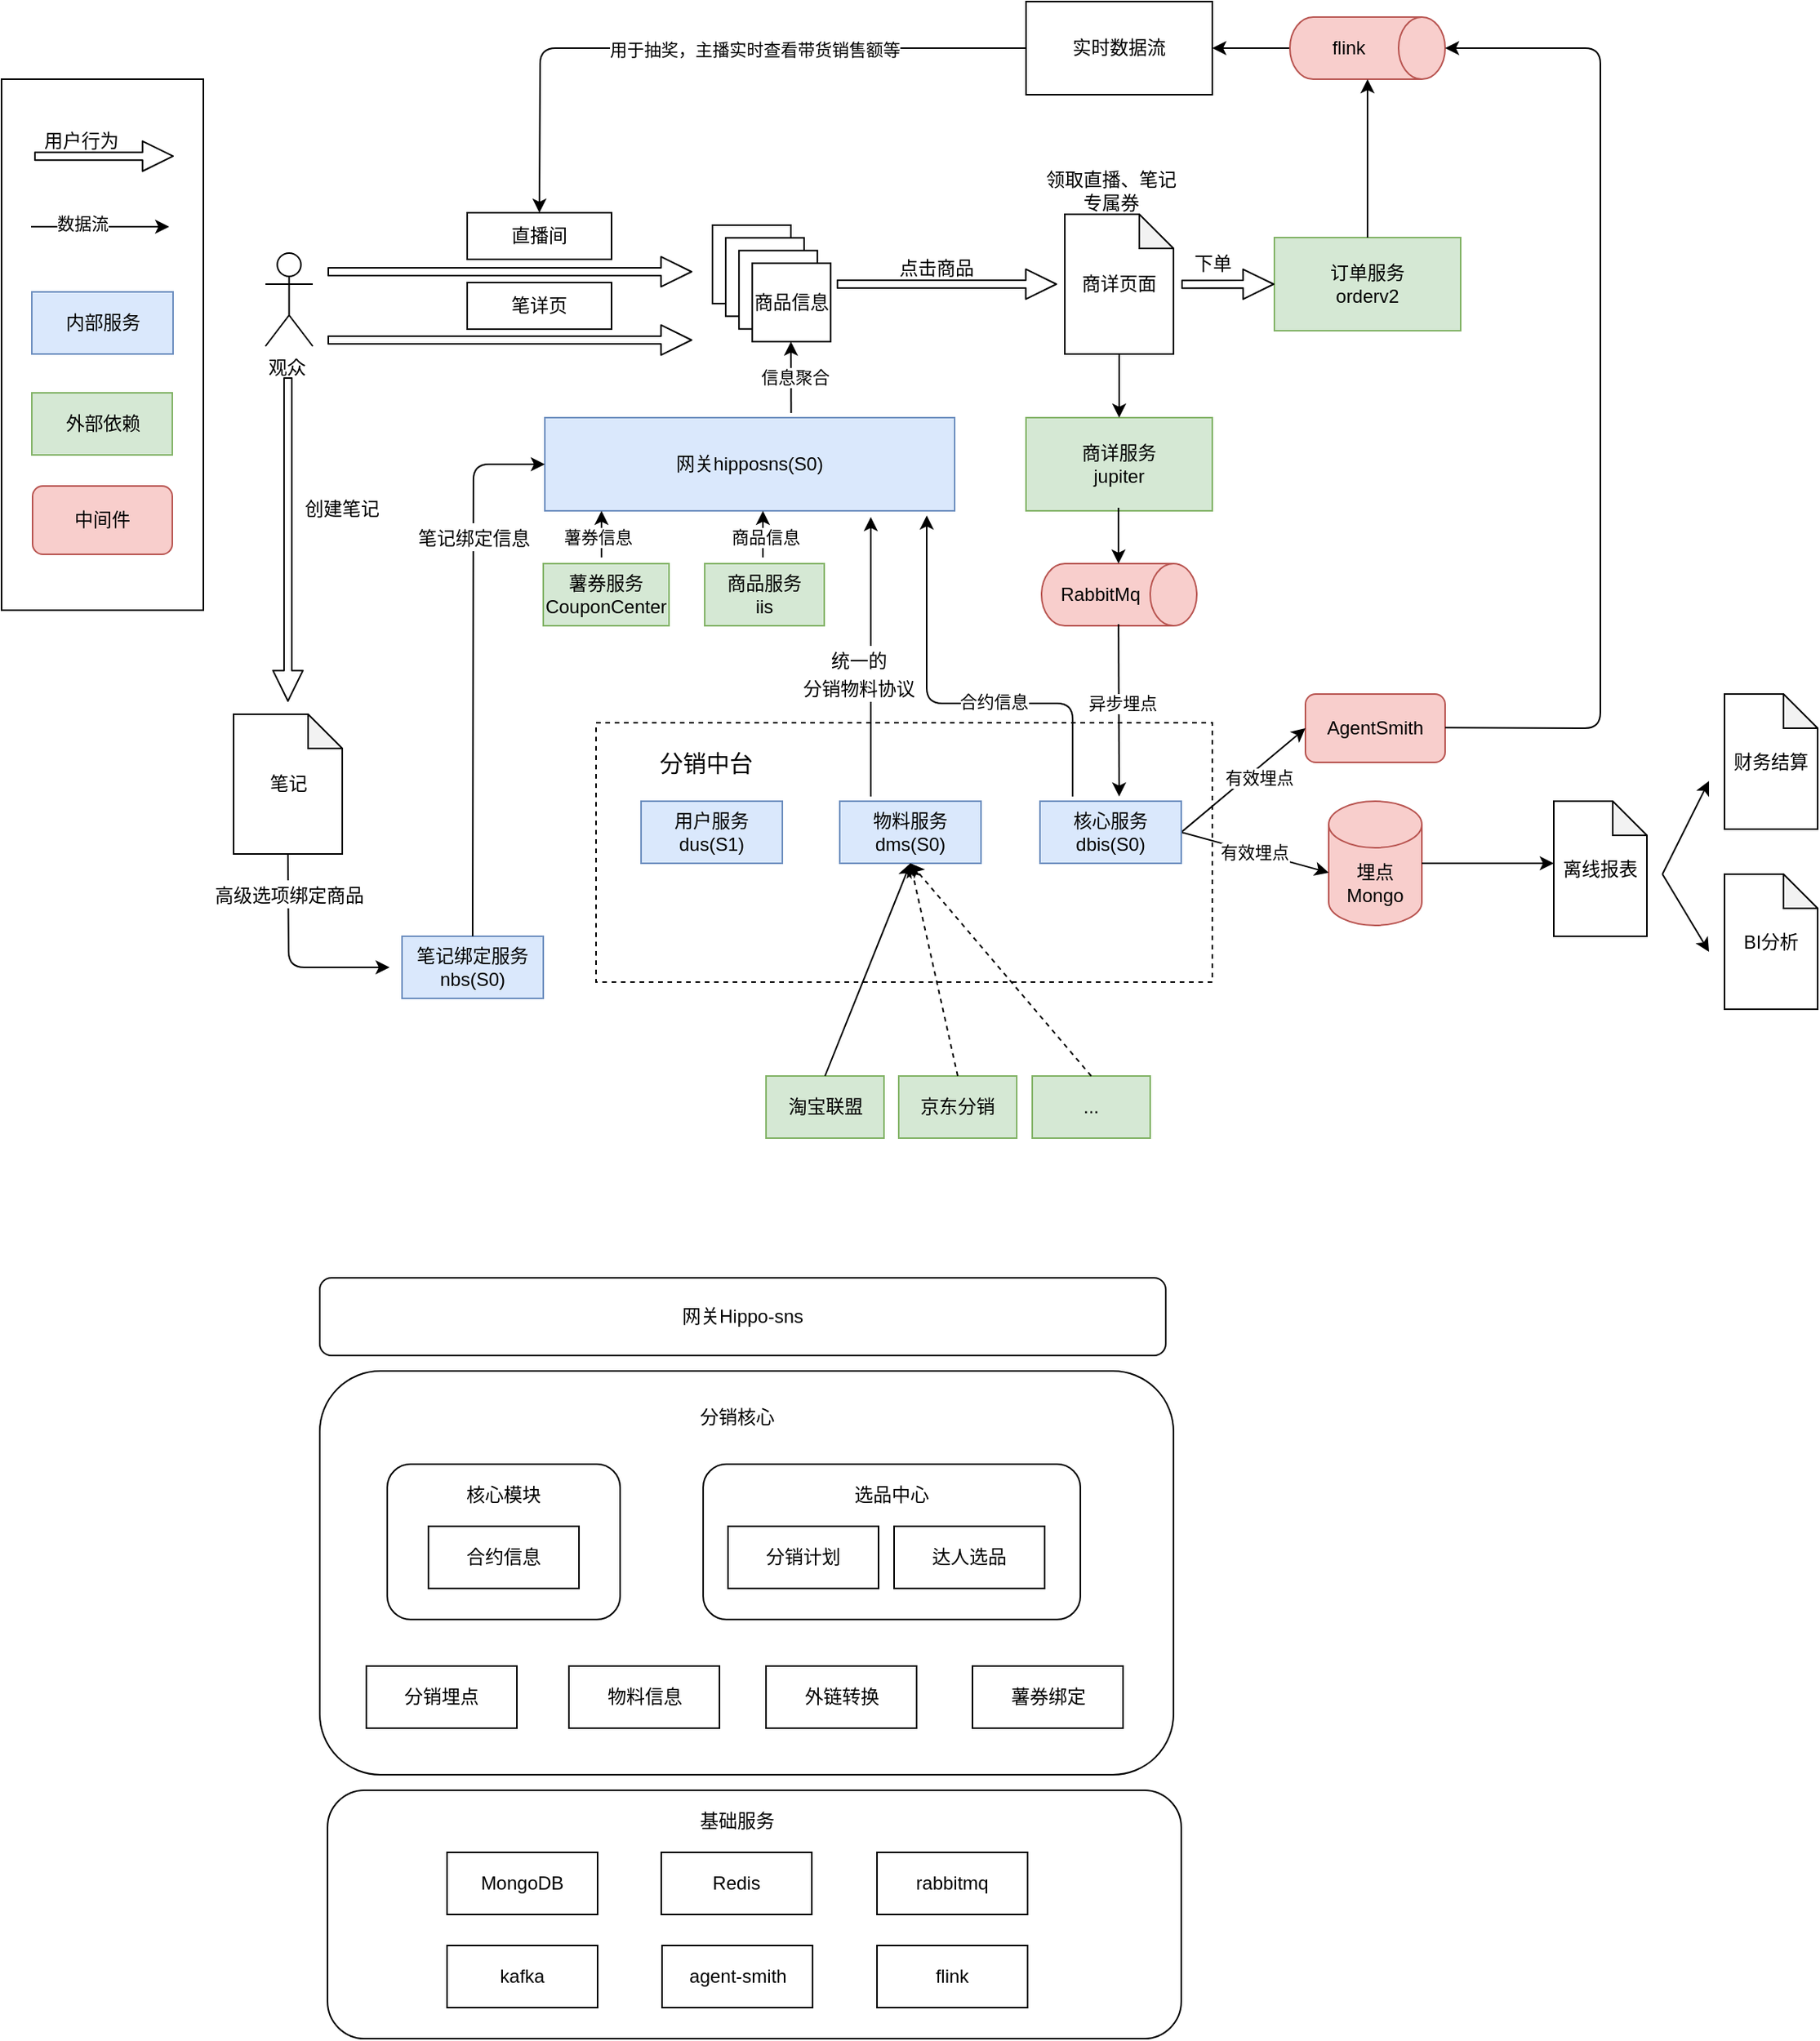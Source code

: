 <mxfile version="14.1.3" type="github">
  <diagram id="2zKPJm6RZe5YxxD_G8e3" name="Page-1">
    <mxGraphModel dx="2764" dy="1542" grid="1" gridSize="10" guides="1" tooltips="1" connect="1" arrows="1" fold="1" page="1" pageScale="1" pageWidth="827" pageHeight="1169" math="0" shadow="0">
      <root>
        <mxCell id="0" />
        <mxCell id="1" parent="0" />
        <mxCell id="B92etjgKZU9o5aWsc3TI-1" value="" style="rounded=0;whiteSpace=wrap;html=1;dashed=1;fontSize=15;" vertex="1" parent="1">
          <mxGeometry x="423" y="592.5" width="397" height="167" as="geometry" />
        </mxCell>
        <mxCell id="B92etjgKZU9o5aWsc3TI-2" value="" style="rounded=0;whiteSpace=wrap;html=1;fontSize=15;" vertex="1" parent="1">
          <mxGeometry x="40" y="178" width="130" height="342" as="geometry" />
        </mxCell>
        <mxCell id="B92etjgKZU9o5aWsc3TI-3" value="" style="rounded=1;whiteSpace=wrap;html=1;" vertex="1" parent="1">
          <mxGeometry x="250" y="1280" width="550" height="160" as="geometry" />
        </mxCell>
        <mxCell id="B92etjgKZU9o5aWsc3TI-4" value="" style="rounded=1;whiteSpace=wrap;html=1;" vertex="1" parent="1">
          <mxGeometry x="245" y="1010" width="550" height="260" as="geometry" />
        </mxCell>
        <mxCell id="B92etjgKZU9o5aWsc3TI-5" value="" style="rounded=1;whiteSpace=wrap;html=1;" vertex="1" parent="1">
          <mxGeometry x="492" y="1070" width="243" height="100" as="geometry" />
        </mxCell>
        <mxCell id="B92etjgKZU9o5aWsc3TI-6" value="" style="rounded=1;whiteSpace=wrap;html=1;" vertex="1" parent="1">
          <mxGeometry x="288.5" y="1070" width="150" height="100" as="geometry" />
        </mxCell>
        <mxCell id="B92etjgKZU9o5aWsc3TI-7" value="直播间" style="rounded=0;whiteSpace=wrap;html=1;" vertex="1" parent="1">
          <mxGeometry x="340" y="264" width="93" height="30" as="geometry" />
        </mxCell>
        <mxCell id="B92etjgKZU9o5aWsc3TI-8" value="观众" style="shape=umlActor;verticalLabelPosition=bottom;verticalAlign=top;html=1;outlineConnect=0;align=left;" vertex="1" parent="1">
          <mxGeometry x="210" y="290" width="30.5" height="60" as="geometry" />
        </mxCell>
        <mxCell id="B92etjgKZU9o5aWsc3TI-9" value="网关hipposns(S0)" style="rounded=0;whiteSpace=wrap;html=1;fillColor=#dae8fc;strokeColor=#6c8ebf;" vertex="1" parent="1">
          <mxGeometry x="390" y="396" width="264" height="60" as="geometry" />
        </mxCell>
        <mxCell id="B92etjgKZU9o5aWsc3TI-10" value="" style="group" vertex="1" connectable="0" parent="1">
          <mxGeometry x="498" y="272" width="94" height="90" as="geometry" />
        </mxCell>
        <mxCell id="B92etjgKZU9o5aWsc3TI-11" value="合约" style="whiteSpace=wrap;html=1;aspect=fixed;" vertex="1" parent="B92etjgKZU9o5aWsc3TI-10">
          <mxGeometry width="50.494" height="50.494" as="geometry" />
        </mxCell>
        <mxCell id="B92etjgKZU9o5aWsc3TI-12" value="合约" style="whiteSpace=wrap;html=1;aspect=fixed;" vertex="1" parent="B92etjgKZU9o5aWsc3TI-10">
          <mxGeometry x="8.545" y="8.182" width="50.494" height="50.494" as="geometry" />
        </mxCell>
        <mxCell id="B92etjgKZU9o5aWsc3TI-13" value="合约" style="whiteSpace=wrap;html=1;aspect=fixed;" vertex="1" parent="B92etjgKZU9o5aWsc3TI-10">
          <mxGeometry x="17.091" y="16.364" width="50.494" height="50.494" as="geometry" />
        </mxCell>
        <mxCell id="B92etjgKZU9o5aWsc3TI-14" value="商品信息" style="whiteSpace=wrap;html=1;aspect=fixed;" vertex="1" parent="B92etjgKZU9o5aWsc3TI-10">
          <mxGeometry x="25.636" y="24.545" width="50.494" height="50.494" as="geometry" />
        </mxCell>
        <mxCell id="B92etjgKZU9o5aWsc3TI-15" value="" style="endArrow=classic;html=1;" edge="1" parent="B92etjgKZU9o5aWsc3TI-10">
          <mxGeometry width="50" height="50" relative="1" as="geometry">
            <mxPoint x="50.7" y="121.04" as="sourcePoint" />
            <mxPoint x="50.54" y="75.04" as="targetPoint" />
          </mxGeometry>
        </mxCell>
        <mxCell id="B92etjgKZU9o5aWsc3TI-16" value="信息聚合" style="edgeLabel;html=1;align=center;verticalAlign=middle;resizable=0;points=[];" vertex="1" connectable="0" parent="B92etjgKZU9o5aWsc3TI-15">
          <mxGeometry x="-0.01" y="2" relative="1" as="geometry">
            <mxPoint x="4" as="offset" />
          </mxGeometry>
        </mxCell>
        <mxCell id="B92etjgKZU9o5aWsc3TI-17" value="商品服务&lt;br&gt;iis" style="rounded=0;whiteSpace=wrap;html=1;fillColor=#d5e8d4;strokeColor=#82b366;" vertex="1" parent="1">
          <mxGeometry x="493" y="490" width="77" height="40" as="geometry" />
        </mxCell>
        <mxCell id="B92etjgKZU9o5aWsc3TI-18" value="埋点Mongo" style="shape=cylinder3;whiteSpace=wrap;html=1;boundedLbl=1;backgroundOutline=1;size=15;align=center;fillColor=#f8cecc;strokeColor=#b85450;" vertex="1" parent="1">
          <mxGeometry x="895" y="643" width="60" height="80" as="geometry" />
        </mxCell>
        <mxCell id="B92etjgKZU9o5aWsc3TI-19" value="AgentSmith" style="rounded=1;whiteSpace=wrap;html=1;align=center;fillColor=#f8cecc;strokeColor=#b85450;" vertex="1" parent="1">
          <mxGeometry x="880" y="574" width="90" height="44" as="geometry" />
        </mxCell>
        <mxCell id="B92etjgKZU9o5aWsc3TI-20" value="实时数据流" style="rounded=0;whiteSpace=wrap;html=1;" vertex="1" parent="1">
          <mxGeometry x="700" y="128" width="120" height="60" as="geometry" />
        </mxCell>
        <mxCell id="B92etjgKZU9o5aWsc3TI-21" value="订单服务&lt;br&gt;orderv2" style="rounded=0;whiteSpace=wrap;html=1;fillColor=#d5e8d4;strokeColor=#82b366;" vertex="1" parent="1">
          <mxGeometry x="860" y="280" width="120" height="60" as="geometry" />
        </mxCell>
        <mxCell id="B92etjgKZU9o5aWsc3TI-22" value="离线报表" style="shape=note;whiteSpace=wrap;html=1;backgroundOutline=1;darkOpacity=0.05;align=center;size=22;" vertex="1" parent="1">
          <mxGeometry x="1040" y="643" width="60" height="87" as="geometry" />
        </mxCell>
        <mxCell id="B92etjgKZU9o5aWsc3TI-23" value="" style="edgeStyle=orthogonalEdgeStyle;rounded=0;orthogonalLoop=1;jettySize=auto;html=1;" edge="1" parent="1" source="B92etjgKZU9o5aWsc3TI-24" target="B92etjgKZU9o5aWsc3TI-20">
          <mxGeometry relative="1" as="geometry" />
        </mxCell>
        <mxCell id="B92etjgKZU9o5aWsc3TI-24" value="flink" style="shape=cylinder3;whiteSpace=wrap;html=1;boundedLbl=1;backgroundOutline=1;size=15;align=center;direction=south;fillColor=#f8cecc;strokeColor=#b85450;" vertex="1" parent="1">
          <mxGeometry x="870" y="138" width="100" height="40" as="geometry" />
        </mxCell>
        <mxCell id="B92etjgKZU9o5aWsc3TI-25" value="RabbitMq" style="shape=cylinder3;whiteSpace=wrap;html=1;boundedLbl=1;backgroundOutline=1;size=15;align=center;direction=south;fillColor=#f8cecc;strokeColor=#b85450;" vertex="1" parent="1">
          <mxGeometry x="710" y="490" width="100" height="40" as="geometry" />
        </mxCell>
        <mxCell id="B92etjgKZU9o5aWsc3TI-26" value="商详页面" style="shape=note;whiteSpace=wrap;html=1;backgroundOutline=1;darkOpacity=0.05;align=center;size=22;" vertex="1" parent="1">
          <mxGeometry x="725" y="265" width="70" height="90" as="geometry" />
        </mxCell>
        <mxCell id="B92etjgKZU9o5aWsc3TI-27" value="商详服务&lt;br&gt;jupiter" style="rounded=0;whiteSpace=wrap;html=1;fillColor=#d5e8d4;strokeColor=#82b366;" vertex="1" parent="1">
          <mxGeometry x="700" y="396" width="120" height="60" as="geometry" />
        </mxCell>
        <mxCell id="B92etjgKZU9o5aWsc3TI-28" value="" style="endArrow=classic;html=1;entryX=0.817;entryY=1.05;entryDx=0;entryDy=0;entryPerimeter=0;" edge="1" parent="1">
          <mxGeometry width="50" height="50" relative="1" as="geometry">
            <mxPoint x="730" y="640" as="sourcePoint" />
            <mxPoint x="636.04" y="459" as="targetPoint" />
            <Array as="points">
              <mxPoint x="730" y="580" />
              <mxPoint x="636" y="580" />
            </Array>
          </mxGeometry>
        </mxCell>
        <mxCell id="B92etjgKZU9o5aWsc3TI-29" value="合约信息" style="edgeLabel;html=1;align=center;verticalAlign=middle;resizable=0;points=[];" vertex="1" connectable="0" parent="B92etjgKZU9o5aWsc3TI-28">
          <mxGeometry x="-0.01" y="2" relative="1" as="geometry">
            <mxPoint x="25" y="-3" as="offset" />
          </mxGeometry>
        </mxCell>
        <mxCell id="B92etjgKZU9o5aWsc3TI-30" value="" style="endArrow=classic;html=1;exitX=0.5;exitY=0;exitDx=0;exitDy=0;" edge="1" parent="1">
          <mxGeometry width="50" height="50" relative="1" as="geometry">
            <mxPoint x="530.5" y="486" as="sourcePoint" />
            <mxPoint x="530.5" y="456" as="targetPoint" />
          </mxGeometry>
        </mxCell>
        <mxCell id="B92etjgKZU9o5aWsc3TI-31" value="商品信息" style="edgeLabel;html=1;align=center;verticalAlign=middle;resizable=0;points=[];" vertex="1" connectable="0" parent="B92etjgKZU9o5aWsc3TI-30">
          <mxGeometry x="-0.133" y="1" relative="1" as="geometry">
            <mxPoint x="2.29" as="offset" />
          </mxGeometry>
        </mxCell>
        <mxCell id="B92etjgKZU9o5aWsc3TI-32" value="薯券服务&lt;br&gt;CouponCenter" style="rounded=0;whiteSpace=wrap;html=1;fillColor=#d5e8d4;strokeColor=#82b366;" vertex="1" parent="1">
          <mxGeometry x="389" y="490" width="81" height="40" as="geometry" />
        </mxCell>
        <mxCell id="B92etjgKZU9o5aWsc3TI-33" value="" style="endArrow=classic;html=1;exitX=0.5;exitY=0;exitDx=0;exitDy=0;" edge="1" parent="1">
          <mxGeometry width="50" height="50" relative="1" as="geometry">
            <mxPoint x="426.5" y="486" as="sourcePoint" />
            <mxPoint x="426.5" y="456" as="targetPoint" />
          </mxGeometry>
        </mxCell>
        <mxCell id="B92etjgKZU9o5aWsc3TI-34" value="薯券信息" style="edgeLabel;html=1;align=center;verticalAlign=middle;resizable=0;points=[];" vertex="1" connectable="0" parent="B92etjgKZU9o5aWsc3TI-33">
          <mxGeometry x="-0.133" y="1" relative="1" as="geometry">
            <mxPoint x="-1.5" as="offset" />
          </mxGeometry>
        </mxCell>
        <mxCell id="B92etjgKZU9o5aWsc3TI-35" value="" style="shape=flexArrow;endArrow=classic;html=1;endWidth=13.333;endSize=6.225;width=5;" edge="1" parent="1">
          <mxGeometry width="50" height="50" relative="1" as="geometry">
            <mxPoint x="250" y="302" as="sourcePoint" />
            <mxPoint x="485" y="302" as="targetPoint" />
          </mxGeometry>
        </mxCell>
        <mxCell id="B92etjgKZU9o5aWsc3TI-36" value="" style="shape=flexArrow;endArrow=classic;html=1;endWidth=13.333;endSize=6.225;width=5;" edge="1" parent="1">
          <mxGeometry width="50" height="50" relative="1" as="geometry">
            <mxPoint x="578" y="310" as="sourcePoint" />
            <mxPoint x="720" y="310" as="targetPoint" />
          </mxGeometry>
        </mxCell>
        <mxCell id="B92etjgKZU9o5aWsc3TI-37" value="点击商品" style="text;html=1;align=center;verticalAlign=middle;resizable=0;points=[];autosize=1;" vertex="1" parent="1">
          <mxGeometry x="612" y="290" width="60" height="20" as="geometry" />
        </mxCell>
        <mxCell id="B92etjgKZU9o5aWsc3TI-38" value="" style="endArrow=classic;html=1;entryX=0.5;entryY=0;entryDx=0;entryDy=0;exitX=0.5;exitY=1;exitDx=0;exitDy=0;exitPerimeter=0;" edge="1" parent="1" source="B92etjgKZU9o5aWsc3TI-26" target="B92etjgKZU9o5aWsc3TI-27">
          <mxGeometry width="50" height="50" relative="1" as="geometry">
            <mxPoint x="646" y="570" as="sourcePoint" />
            <mxPoint x="646.04" y="469" as="targetPoint" />
          </mxGeometry>
        </mxCell>
        <mxCell id="B92etjgKZU9o5aWsc3TI-39" value="" style="endArrow=classic;html=1;entryX=0.5;entryY=0;entryDx=0;entryDy=0;exitX=0.5;exitY=1;exitDx=0;exitDy=0;exitPerimeter=0;" edge="1" parent="1">
          <mxGeometry width="50" height="50" relative="1" as="geometry">
            <mxPoint x="759.58" y="454" as="sourcePoint" />
            <mxPoint x="759.58" y="490" as="targetPoint" />
          </mxGeometry>
        </mxCell>
        <mxCell id="B92etjgKZU9o5aWsc3TI-40" value="" style="endArrow=classic;html=1;exitX=0.5;exitY=1;exitDx=0;exitDy=0;exitPerimeter=0;" edge="1" parent="1">
          <mxGeometry width="50" height="50" relative="1" as="geometry">
            <mxPoint x="759.58" y="529" as="sourcePoint" />
            <mxPoint x="760" y="640" as="targetPoint" />
          </mxGeometry>
        </mxCell>
        <mxCell id="B92etjgKZU9o5aWsc3TI-41" value="异步埋点" style="edgeLabel;html=1;align=center;verticalAlign=middle;resizable=0;points=[];" vertex="1" connectable="0" parent="B92etjgKZU9o5aWsc3TI-40">
          <mxGeometry x="-0.083" y="2" relative="1" as="geometry">
            <mxPoint as="offset" />
          </mxGeometry>
        </mxCell>
        <mxCell id="B92etjgKZU9o5aWsc3TI-42" value="有效埋点" style="endArrow=classic;html=1;entryX=0;entryY=0.5;entryDx=0;entryDy=0;exitX=1;exitY=0.5;exitDx=0;exitDy=0;" edge="1" parent="1" source="B92etjgKZU9o5aWsc3TI-80" target="B92etjgKZU9o5aWsc3TI-19">
          <mxGeometry x="0.172" y="-5" width="50" height="50" relative="1" as="geometry">
            <mxPoint x="837" y="643" as="sourcePoint" />
            <mxPoint x="790" y="426" as="targetPoint" />
            <mxPoint as="offset" />
          </mxGeometry>
        </mxCell>
        <mxCell id="B92etjgKZU9o5aWsc3TI-43" value="有效埋点" style="endArrow=classic;html=1;entryX=0;entryY=0.5;entryDx=0;entryDy=0;entryPerimeter=0;exitX=1;exitY=0.5;exitDx=0;exitDy=0;" edge="1" parent="1" source="B92etjgKZU9o5aWsc3TI-80">
          <mxGeometry width="50" height="50" relative="1" as="geometry">
            <mxPoint x="840" y="646" as="sourcePoint" />
            <mxPoint x="895" y="689.0" as="targetPoint" />
          </mxGeometry>
        </mxCell>
        <mxCell id="B92etjgKZU9o5aWsc3TI-44" value="" style="endArrow=classic;html=1;exitX=1;exitY=0.5;exitDx=0;exitDy=0;exitPerimeter=0;" edge="1" parent="1" source="B92etjgKZU9o5aWsc3TI-18">
          <mxGeometry width="50" height="50" relative="1" as="geometry">
            <mxPoint x="720" y="490" as="sourcePoint" />
            <mxPoint x="1040" y="683" as="targetPoint" />
          </mxGeometry>
        </mxCell>
        <mxCell id="B92etjgKZU9o5aWsc3TI-45" value="" style="endArrow=classic;html=1;exitX=1;exitY=0.5;exitDx=0;exitDy=0;exitPerimeter=0;entryX=0.5;entryY=0;entryDx=0;entryDy=0;entryPerimeter=0;" edge="1" parent="1" target="B92etjgKZU9o5aWsc3TI-24">
          <mxGeometry width="50" height="50" relative="1" as="geometry">
            <mxPoint x="970" y="595.58" as="sourcePoint" />
            <mxPoint x="1040" y="290" as="targetPoint" />
            <Array as="points">
              <mxPoint x="1070" y="596" />
              <mxPoint x="1070" y="158" />
            </Array>
          </mxGeometry>
        </mxCell>
        <mxCell id="B92etjgKZU9o5aWsc3TI-46" value="" style="shape=flexArrow;endArrow=classic;html=1;endWidth=13.333;endSize=6.225;width=5;" edge="1" parent="1">
          <mxGeometry width="50" height="50" relative="1" as="geometry">
            <mxPoint x="800" y="310.17" as="sourcePoint" />
            <mxPoint x="860" y="310" as="targetPoint" />
          </mxGeometry>
        </mxCell>
        <mxCell id="B92etjgKZU9o5aWsc3TI-47" value="下单" style="text;html=1;align=center;verticalAlign=middle;resizable=0;points=[];autosize=1;" vertex="1" parent="1">
          <mxGeometry x="800" y="287" width="40" height="20" as="geometry" />
        </mxCell>
        <mxCell id="B92etjgKZU9o5aWsc3TI-48" value="" style="endArrow=classic;html=1;entryX=1;entryY=0.5;entryDx=0;entryDy=0;entryPerimeter=0;exitX=0.5;exitY=0;exitDx=0;exitDy=0;" edge="1" parent="1" source="B92etjgKZU9o5aWsc3TI-21" target="B92etjgKZU9o5aWsc3TI-24">
          <mxGeometry width="50" height="50" relative="1" as="geometry">
            <mxPoint x="720" y="380" as="sourcePoint" />
            <mxPoint x="770" y="330" as="targetPoint" />
          </mxGeometry>
        </mxCell>
        <mxCell id="B92etjgKZU9o5aWsc3TI-49" value="" style="endArrow=classic;html=1;exitX=0;exitY=0.5;exitDx=0;exitDy=0;entryX=0.5;entryY=0;entryDx=0;entryDy=0;" edge="1" parent="1" source="B92etjgKZU9o5aWsc3TI-20" target="B92etjgKZU9o5aWsc3TI-7">
          <mxGeometry width="50" height="50" relative="1" as="geometry">
            <mxPoint x="720" y="330" as="sourcePoint" />
            <mxPoint x="770" y="280" as="targetPoint" />
            <Array as="points">
              <mxPoint x="387" y="158" />
            </Array>
          </mxGeometry>
        </mxCell>
        <mxCell id="B92etjgKZU9o5aWsc3TI-50" value="用于抽奖，主播实时查看带货销售额等" style="edgeLabel;html=1;align=center;verticalAlign=middle;resizable=0;points=[];" vertex="1" connectable="0" parent="B92etjgKZU9o5aWsc3TI-49">
          <mxGeometry x="-0.165" y="1" relative="1" as="geometry">
            <mxPoint as="offset" />
          </mxGeometry>
        </mxCell>
        <mxCell id="B92etjgKZU9o5aWsc3TI-51" value="领取直播、笔记专属券" style="text;html=1;strokeColor=none;fillColor=none;align=center;verticalAlign=middle;whiteSpace=wrap;rounded=0;" vertex="1" parent="1">
          <mxGeometry x="710" y="240" width="90" height="20" as="geometry" />
        </mxCell>
        <mxCell id="B92etjgKZU9o5aWsc3TI-52" value="财务结算" style="shape=note;whiteSpace=wrap;html=1;backgroundOutline=1;darkOpacity=0.05;align=center;size=22;" vertex="1" parent="1">
          <mxGeometry x="1150" y="574" width="60" height="87" as="geometry" />
        </mxCell>
        <mxCell id="B92etjgKZU9o5aWsc3TI-53" value="BI分析" style="shape=note;whiteSpace=wrap;html=1;backgroundOutline=1;darkOpacity=0.05;align=center;size=22;" vertex="1" parent="1">
          <mxGeometry x="1150" y="690" width="60" height="87" as="geometry" />
        </mxCell>
        <mxCell id="B92etjgKZU9o5aWsc3TI-54" value="" style="endArrow=classic;html=1;" edge="1" parent="1">
          <mxGeometry width="50" height="50" relative="1" as="geometry">
            <mxPoint x="1110" y="690" as="sourcePoint" />
            <mxPoint x="1140" y="630" as="targetPoint" />
          </mxGeometry>
        </mxCell>
        <mxCell id="B92etjgKZU9o5aWsc3TI-55" value="" style="endArrow=classic;html=1;" edge="1" parent="1">
          <mxGeometry width="50" height="50" relative="1" as="geometry">
            <mxPoint x="1110" y="690" as="sourcePoint" />
            <mxPoint x="1140" y="740" as="targetPoint" />
          </mxGeometry>
        </mxCell>
        <mxCell id="B92etjgKZU9o5aWsc3TI-56" value="" style="shape=flexArrow;endArrow=classic;html=1;endWidth=13.333;endSize=6.225;width=5;" edge="1" parent="1">
          <mxGeometry width="50" height="50" relative="1" as="geometry">
            <mxPoint x="250" y="346" as="sourcePoint" />
            <mxPoint x="485" y="346" as="targetPoint" />
          </mxGeometry>
        </mxCell>
        <mxCell id="B92etjgKZU9o5aWsc3TI-57" value="笔详页" style="rounded=0;whiteSpace=wrap;html=1;" vertex="1" parent="1">
          <mxGeometry x="340" y="309" width="93" height="30" as="geometry" />
        </mxCell>
        <mxCell id="B92etjgKZU9o5aWsc3TI-58" value="笔记" style="shape=note;whiteSpace=wrap;html=1;backgroundOutline=1;darkOpacity=0.05;align=center;size=22;" vertex="1" parent="1">
          <mxGeometry x="189.5" y="587" width="70" height="90" as="geometry" />
        </mxCell>
        <mxCell id="B92etjgKZU9o5aWsc3TI-59" value="" style="shape=flexArrow;endArrow=classic;html=1;endWidth=13.333;endSize=6.225;width=5;" edge="1" parent="1">
          <mxGeometry width="50" height="50" relative="1" as="geometry">
            <mxPoint x="224.5" y="370" as="sourcePoint" />
            <mxPoint x="224.5" y="579" as="targetPoint" />
          </mxGeometry>
        </mxCell>
        <mxCell id="B92etjgKZU9o5aWsc3TI-60" value="创建笔记" style="text;html=1;align=center;verticalAlign=middle;resizable=0;points=[];autosize=1;rotation=90;horizontal=0;" vertex="1" parent="1">
          <mxGeometry x="228.5" y="445" width="60" height="20" as="geometry" />
        </mxCell>
        <mxCell id="B92etjgKZU9o5aWsc3TI-61" value="合约信息" style="rounded=0;whiteSpace=wrap;html=1;" vertex="1" parent="1">
          <mxGeometry x="315" y="1110" width="97" height="40" as="geometry" />
        </mxCell>
        <mxCell id="B92etjgKZU9o5aWsc3TI-62" value="达人选品" style="rounded=0;whiteSpace=wrap;html=1;" vertex="1" parent="1">
          <mxGeometry x="615" y="1110" width="97" height="40" as="geometry" />
        </mxCell>
        <mxCell id="B92etjgKZU9o5aWsc3TI-63" value="分销计划" style="rounded=0;whiteSpace=wrap;html=1;" vertex="1" parent="1">
          <mxGeometry x="508" y="1110" width="97" height="40" as="geometry" />
        </mxCell>
        <mxCell id="B92etjgKZU9o5aWsc3TI-64" value="核心模块" style="text;html=1;strokeColor=none;fillColor=none;align=center;verticalAlign=middle;whiteSpace=wrap;rounded=0;" vertex="1" parent="1">
          <mxGeometry x="338" y="1080" width="51" height="20" as="geometry" />
        </mxCell>
        <mxCell id="B92etjgKZU9o5aWsc3TI-65" value="选品中心" style="text;html=1;strokeColor=none;fillColor=none;align=center;verticalAlign=middle;whiteSpace=wrap;rounded=0;" vertex="1" parent="1">
          <mxGeometry x="588" y="1080" width="51" height="20" as="geometry" />
        </mxCell>
        <mxCell id="B92etjgKZU9o5aWsc3TI-66" value="分销埋点" style="rounded=0;whiteSpace=wrap;html=1;" vertex="1" parent="1">
          <mxGeometry x="275" y="1200" width="97" height="40" as="geometry" />
        </mxCell>
        <mxCell id="B92etjgKZU9o5aWsc3TI-67" value="物料信息" style="rounded=0;whiteSpace=wrap;html=1;" vertex="1" parent="1">
          <mxGeometry x="405.5" y="1200" width="97" height="40" as="geometry" />
        </mxCell>
        <mxCell id="B92etjgKZU9o5aWsc3TI-68" value="外链转换" style="rounded=0;whiteSpace=wrap;html=1;" vertex="1" parent="1">
          <mxGeometry x="532.5" y="1200" width="97" height="40" as="geometry" />
        </mxCell>
        <mxCell id="B92etjgKZU9o5aWsc3TI-69" value="薯券绑定" style="rounded=0;whiteSpace=wrap;html=1;" vertex="1" parent="1">
          <mxGeometry x="665.5" y="1200" width="97" height="40" as="geometry" />
        </mxCell>
        <mxCell id="B92etjgKZU9o5aWsc3TI-70" value="分销核心" style="text;html=1;strokeColor=none;fillColor=none;align=center;verticalAlign=middle;whiteSpace=wrap;rounded=0;" vertex="1" parent="1">
          <mxGeometry x="453" y="1020" width="122" height="40" as="geometry" />
        </mxCell>
        <mxCell id="B92etjgKZU9o5aWsc3TI-71" value="MongoDB" style="rounded=0;whiteSpace=wrap;html=1;" vertex="1" parent="1">
          <mxGeometry x="327" y="1320" width="97" height="40" as="geometry" />
        </mxCell>
        <mxCell id="B92etjgKZU9o5aWsc3TI-72" value="Redis" style="rounded=0;whiteSpace=wrap;html=1;" vertex="1" parent="1">
          <mxGeometry x="465" y="1320" width="97" height="40" as="geometry" />
        </mxCell>
        <mxCell id="B92etjgKZU9o5aWsc3TI-73" value="rabbitmq" style="rounded=0;whiteSpace=wrap;html=1;" vertex="1" parent="1">
          <mxGeometry x="604" y="1320" width="97" height="40" as="geometry" />
        </mxCell>
        <mxCell id="B92etjgKZU9o5aWsc3TI-74" value="基础服务" style="text;html=1;strokeColor=none;fillColor=none;align=center;verticalAlign=middle;whiteSpace=wrap;rounded=0;" vertex="1" parent="1">
          <mxGeometry x="453" y="1280" width="122" height="40" as="geometry" />
        </mxCell>
        <mxCell id="B92etjgKZU9o5aWsc3TI-75" value="网关Hippo-sns" style="rounded=1;whiteSpace=wrap;html=1;" vertex="1" parent="1">
          <mxGeometry x="245" y="950" width="545" height="50" as="geometry" />
        </mxCell>
        <mxCell id="B92etjgKZU9o5aWsc3TI-76" value="kafka" style="rounded=0;whiteSpace=wrap;html=1;" vertex="1" parent="1">
          <mxGeometry x="327" y="1380" width="97" height="40" as="geometry" />
        </mxCell>
        <mxCell id="B92etjgKZU9o5aWsc3TI-77" value="agent-smith" style="rounded=0;whiteSpace=wrap;html=1;" vertex="1" parent="1">
          <mxGeometry x="465.5" y="1380" width="97" height="40" as="geometry" />
        </mxCell>
        <mxCell id="B92etjgKZU9o5aWsc3TI-78" value="flink" style="rounded=0;whiteSpace=wrap;html=1;" vertex="1" parent="1">
          <mxGeometry x="604" y="1380" width="97" height="40" as="geometry" />
        </mxCell>
        <mxCell id="B92etjgKZU9o5aWsc3TI-79" value="分销中台" style="text;html=1;strokeColor=none;fillColor=none;align=center;verticalAlign=middle;whiteSpace=wrap;rounded=0;fontSize=15;" vertex="1" parent="1">
          <mxGeometry x="438.5" y="592.5" width="110" height="50" as="geometry" />
        </mxCell>
        <mxCell id="B92etjgKZU9o5aWsc3TI-80" value="核心服务dbis(S0)" style="rounded=0;whiteSpace=wrap;html=1;fillColor=#dae8fc;strokeColor=#6c8ebf;" vertex="1" parent="1">
          <mxGeometry x="709" y="643" width="91" height="40" as="geometry" />
        </mxCell>
        <mxCell id="B92etjgKZU9o5aWsc3TI-81" value="物料服务dms(S0)" style="rounded=0;whiteSpace=wrap;html=1;fillColor=#dae8fc;strokeColor=#6c8ebf;" vertex="1" parent="1">
          <mxGeometry x="580" y="643" width="91" height="40" as="geometry" />
        </mxCell>
        <mxCell id="B92etjgKZU9o5aWsc3TI-82" value="用户服务dus(S1)" style="rounded=0;whiteSpace=wrap;html=1;fillColor=#dae8fc;strokeColor=#6c8ebf;" vertex="1" parent="1">
          <mxGeometry x="452" y="643" width="91" height="40" as="geometry" />
        </mxCell>
        <mxCell id="B92etjgKZU9o5aWsc3TI-83" value="笔记绑定服务nbs(S0)" style="rounded=0;whiteSpace=wrap;html=1;fillColor=#dae8fc;strokeColor=#6c8ebf;" vertex="1" parent="1">
          <mxGeometry x="298" y="730" width="91" height="40" as="geometry" />
        </mxCell>
        <mxCell id="B92etjgKZU9o5aWsc3TI-84" value="" style="endArrow=classic;html=1;fontSize=15;exitX=0.5;exitY=1;exitDx=0;exitDy=0;exitPerimeter=0;" edge="1" parent="1" source="B92etjgKZU9o5aWsc3TI-58">
          <mxGeometry width="50" height="50" relative="1" as="geometry">
            <mxPoint x="220" y="690" as="sourcePoint" />
            <mxPoint x="290" y="750" as="targetPoint" />
            <Array as="points">
              <mxPoint x="225" y="750" />
            </Array>
          </mxGeometry>
        </mxCell>
        <mxCell id="B92etjgKZU9o5aWsc3TI-85" value="&lt;font style=&quot;font-size: 12px&quot;&gt;高级选项绑定商品&lt;/font&gt;" style="edgeLabel;html=1;align=center;verticalAlign=middle;resizable=0;points=[];fontSize=15;" vertex="1" connectable="0" parent="B92etjgKZU9o5aWsc3TI-84">
          <mxGeometry x="-0.638" relative="1" as="geometry">
            <mxPoint as="offset" />
          </mxGeometry>
        </mxCell>
        <mxCell id="B92etjgKZU9o5aWsc3TI-86" value="" style="endArrow=classic;html=1;fontSize=15;exitX=0.5;exitY=0;exitDx=0;exitDy=0;entryX=0;entryY=0.5;entryDx=0;entryDy=0;" edge="1" parent="1" source="B92etjgKZU9o5aWsc3TI-83" target="B92etjgKZU9o5aWsc3TI-9">
          <mxGeometry width="50" height="50" relative="1" as="geometry">
            <mxPoint x="320" y="690" as="sourcePoint" />
            <mxPoint x="370" y="426" as="targetPoint" />
            <Array as="points">
              <mxPoint x="344" y="426" />
            </Array>
          </mxGeometry>
        </mxCell>
        <mxCell id="B92etjgKZU9o5aWsc3TI-87" value="&lt;span style=&quot;font-size: 12px&quot;&gt;笔记绑定信息&lt;/span&gt;" style="edgeLabel;html=1;align=center;verticalAlign=middle;resizable=0;points=[];fontSize=15;" vertex="1" connectable="0" parent="B92etjgKZU9o5aWsc3TI-86">
          <mxGeometry x="-0.097" y="-1" relative="1" as="geometry">
            <mxPoint x="-1.29" y="-100" as="offset" />
          </mxGeometry>
        </mxCell>
        <mxCell id="B92etjgKZU9o5aWsc3TI-88" value="淘宝联盟" style="rounded=0;whiteSpace=wrap;html=1;fillColor=#d5e8d4;strokeColor=#82b366;" vertex="1" parent="1">
          <mxGeometry x="532.5" y="820" width="76" height="40" as="geometry" />
        </mxCell>
        <mxCell id="B92etjgKZU9o5aWsc3TI-89" value="" style="shape=flexArrow;endArrow=classic;html=1;endWidth=13.333;endSize=6.225;width=5;" edge="1" parent="1">
          <mxGeometry x="40" y="180" width="50" height="50" as="geometry">
            <mxPoint x="61" y="227.58" as="sourcePoint" />
            <mxPoint x="151" y="227.58" as="targetPoint" />
          </mxGeometry>
        </mxCell>
        <mxCell id="B92etjgKZU9o5aWsc3TI-90" value="用户行为" style="text;html=1;align=center;verticalAlign=middle;resizable=0;points=[];autosize=1;" vertex="1" parent="1">
          <mxGeometry x="61" y="207.58" width="60" height="20" as="geometry" />
        </mxCell>
        <mxCell id="B92etjgKZU9o5aWsc3TI-91" value="" style="endArrow=classic;html=1;" edge="1" parent="1">
          <mxGeometry x="40" y="180" width="50" height="50" as="geometry">
            <mxPoint x="59" y="273" as="sourcePoint" />
            <mxPoint x="148" y="273" as="targetPoint" />
          </mxGeometry>
        </mxCell>
        <mxCell id="B92etjgKZU9o5aWsc3TI-92" value="数据流" style="edgeLabel;html=1;align=center;verticalAlign=middle;resizable=0;points=[];" vertex="1" connectable="0" parent="B92etjgKZU9o5aWsc3TI-91">
          <mxGeometry x="-0.262" y="2" relative="1" as="geometry">
            <mxPoint as="offset" />
          </mxGeometry>
        </mxCell>
        <mxCell id="B92etjgKZU9o5aWsc3TI-93" value="内部服务" style="rounded=0;whiteSpace=wrap;html=1;fillColor=#dae8fc;strokeColor=#6c8ebf;" vertex="1" parent="1">
          <mxGeometry x="59.5" y="315" width="91" height="40" as="geometry" />
        </mxCell>
        <mxCell id="B92etjgKZU9o5aWsc3TI-94" value="外部依赖" style="rounded=0;whiteSpace=wrap;html=1;fillColor=#d5e8d4;strokeColor=#82b366;" vertex="1" parent="1">
          <mxGeometry x="59.5" y="380" width="90.5" height="40" as="geometry" />
        </mxCell>
        <mxCell id="B92etjgKZU9o5aWsc3TI-95" value="中间件" style="rounded=1;whiteSpace=wrap;html=1;align=center;fillColor=#f8cecc;strokeColor=#b85450;" vertex="1" parent="1">
          <mxGeometry x="60" y="440" width="90" height="44" as="geometry" />
        </mxCell>
        <mxCell id="B92etjgKZU9o5aWsc3TI-96" value="" style="endArrow=classic;html=1;fontSize=15;" edge="1" parent="1">
          <mxGeometry width="50" height="50" relative="1" as="geometry">
            <mxPoint x="600" y="640" as="sourcePoint" />
            <mxPoint x="600" y="460" as="targetPoint" />
          </mxGeometry>
        </mxCell>
        <mxCell id="B92etjgKZU9o5aWsc3TI-97" value="&lt;span style=&quot;font-size: 12px&quot;&gt;统一的&lt;br&gt;分销物料协议&lt;/span&gt;" style="edgeLabel;html=1;align=center;verticalAlign=middle;resizable=0;points=[];fontSize=15;" vertex="1" connectable="0" parent="B92etjgKZU9o5aWsc3TI-96">
          <mxGeometry x="0.713" y="1" relative="1" as="geometry">
            <mxPoint x="-7" y="74" as="offset" />
          </mxGeometry>
        </mxCell>
        <mxCell id="B92etjgKZU9o5aWsc3TI-98" value="京东分销" style="rounded=0;whiteSpace=wrap;html=1;fillColor=#d5e8d4;strokeColor=#82b366;" vertex="1" parent="1">
          <mxGeometry x="618" y="820" width="76" height="40" as="geometry" />
        </mxCell>
        <mxCell id="B92etjgKZU9o5aWsc3TI-99" value="..." style="rounded=0;whiteSpace=wrap;html=1;fillColor=#d5e8d4;strokeColor=#82b366;" vertex="1" parent="1">
          <mxGeometry x="704" y="820" width="76" height="40" as="geometry" />
        </mxCell>
        <mxCell id="B92etjgKZU9o5aWsc3TI-100" value="" style="endArrow=classic;html=1;fontSize=15;exitX=0.5;exitY=0;exitDx=0;exitDy=0;entryX=0.5;entryY=1;entryDx=0;entryDy=0;" edge="1" parent="1" source="B92etjgKZU9o5aWsc3TI-88" target="B92etjgKZU9o5aWsc3TI-81">
          <mxGeometry width="50" height="50" relative="1" as="geometry">
            <mxPoint x="520" y="810" as="sourcePoint" />
            <mxPoint x="626" y="690" as="targetPoint" />
          </mxGeometry>
        </mxCell>
        <mxCell id="B92etjgKZU9o5aWsc3TI-101" value="" style="endArrow=classic;html=1;fontSize=15;exitX=0.5;exitY=0;exitDx=0;exitDy=0;dashed=1;entryX=0.5;entryY=1;entryDx=0;entryDy=0;" edge="1" parent="1" source="B92etjgKZU9o5aWsc3TI-98" target="B92etjgKZU9o5aWsc3TI-81">
          <mxGeometry width="50" height="50" relative="1" as="geometry">
            <mxPoint x="635.5" y="693" as="sourcePoint" />
            <mxPoint x="630" y="690" as="targetPoint" />
          </mxGeometry>
        </mxCell>
        <mxCell id="B92etjgKZU9o5aWsc3TI-102" value="" style="endArrow=classic;html=1;fontSize=15;dashed=1;exitX=0.5;exitY=0;exitDx=0;exitDy=0;entryX=0.5;entryY=1;entryDx=0;entryDy=0;" edge="1" parent="1" source="B92etjgKZU9o5aWsc3TI-99" target="B92etjgKZU9o5aWsc3TI-81">
          <mxGeometry width="50" height="50" relative="1" as="geometry">
            <mxPoint x="790" y="800" as="sourcePoint" />
            <mxPoint x="640" y="690" as="targetPoint" />
          </mxGeometry>
        </mxCell>
      </root>
    </mxGraphModel>
  </diagram>
</mxfile>
